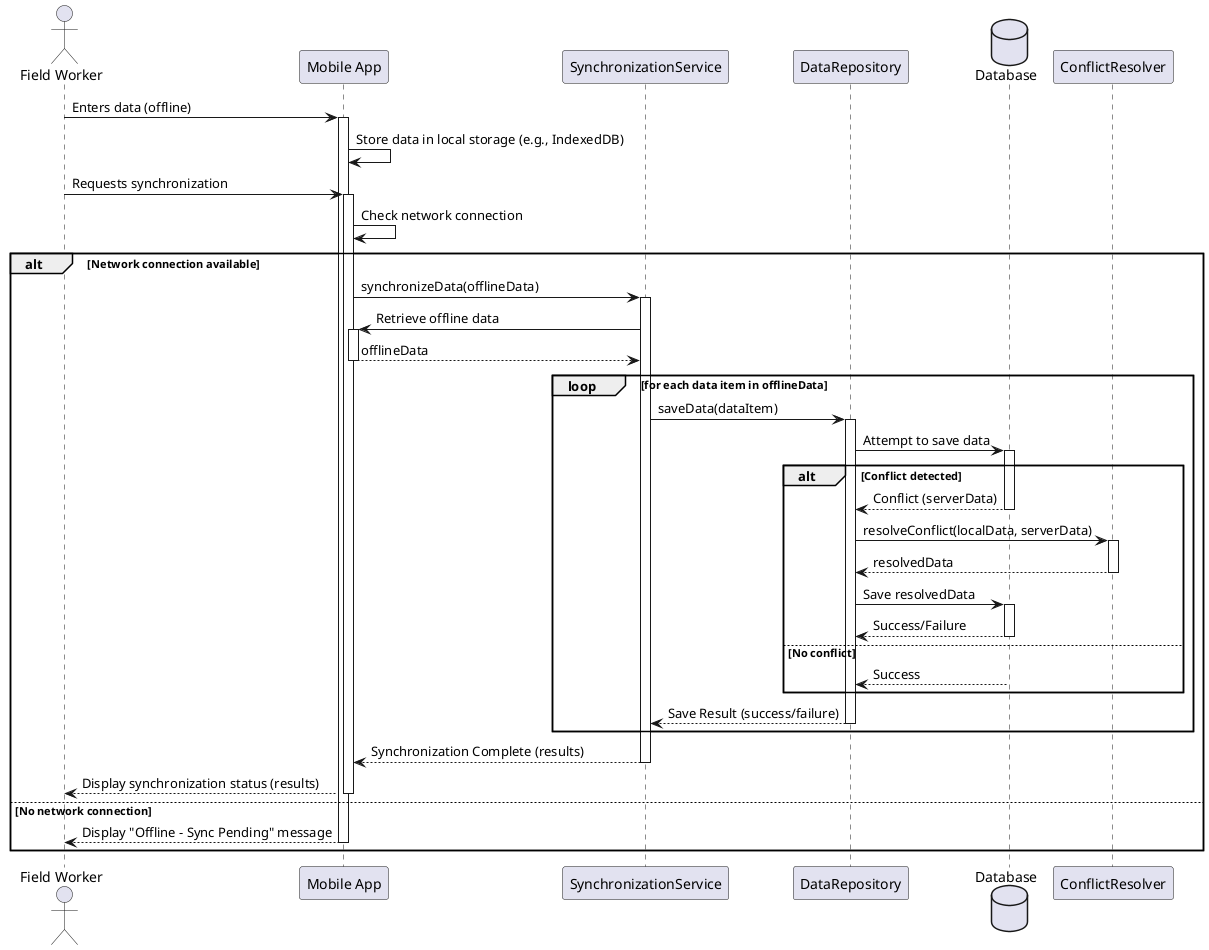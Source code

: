 @startuml
actor "Field Worker" as FW
participant "Mobile App" as MA
participant "SynchronizationService" as SS
participant "DataRepository" as DR
database Database
participant "ConflictResolver" as CR

FW -> MA: Enters data (offline)
activate MA
MA -> MA: Store data in local storage (e.g., IndexedDB)

FW -> MA: Requests synchronization
activate MA
MA -> MA: Check network connection

alt Network connection available
    MA -> SS: synchronizeData(offlineData)
    activate SS
    SS -> MA: Retrieve offline data
    activate MA
    MA --> SS: offlineData
    deactivate MA
    loop for each data item in offlineData
        SS -> DR: saveData(dataItem)
        activate DR
        DR -> Database: Attempt to save data
        activate Database
        alt Conflict detected
            Database --> DR: Conflict (serverData)
            deactivate Database
            DR -> CR: resolveConflict(localData, serverData)
            activate CR
            CR --> DR: resolvedData
            deactivate CR
            DR -> Database: Save resolvedData
            activate Database
            Database --> DR: Success/Failure
            deactivate Database
        else No conflict
            Database --> DR: Success
            deactivate Database
        end
        DR --> SS: Save Result (success/failure)
        deactivate DR
    end
    SS --> MA: Synchronization Complete (results)
    deactivate SS
    MA --> FW: Display synchronization status (results)
    deactivate MA

else No network connection
    MA --> FW: Display "Offline - Sync Pending" message
    deactivate MA
end

@enduml
